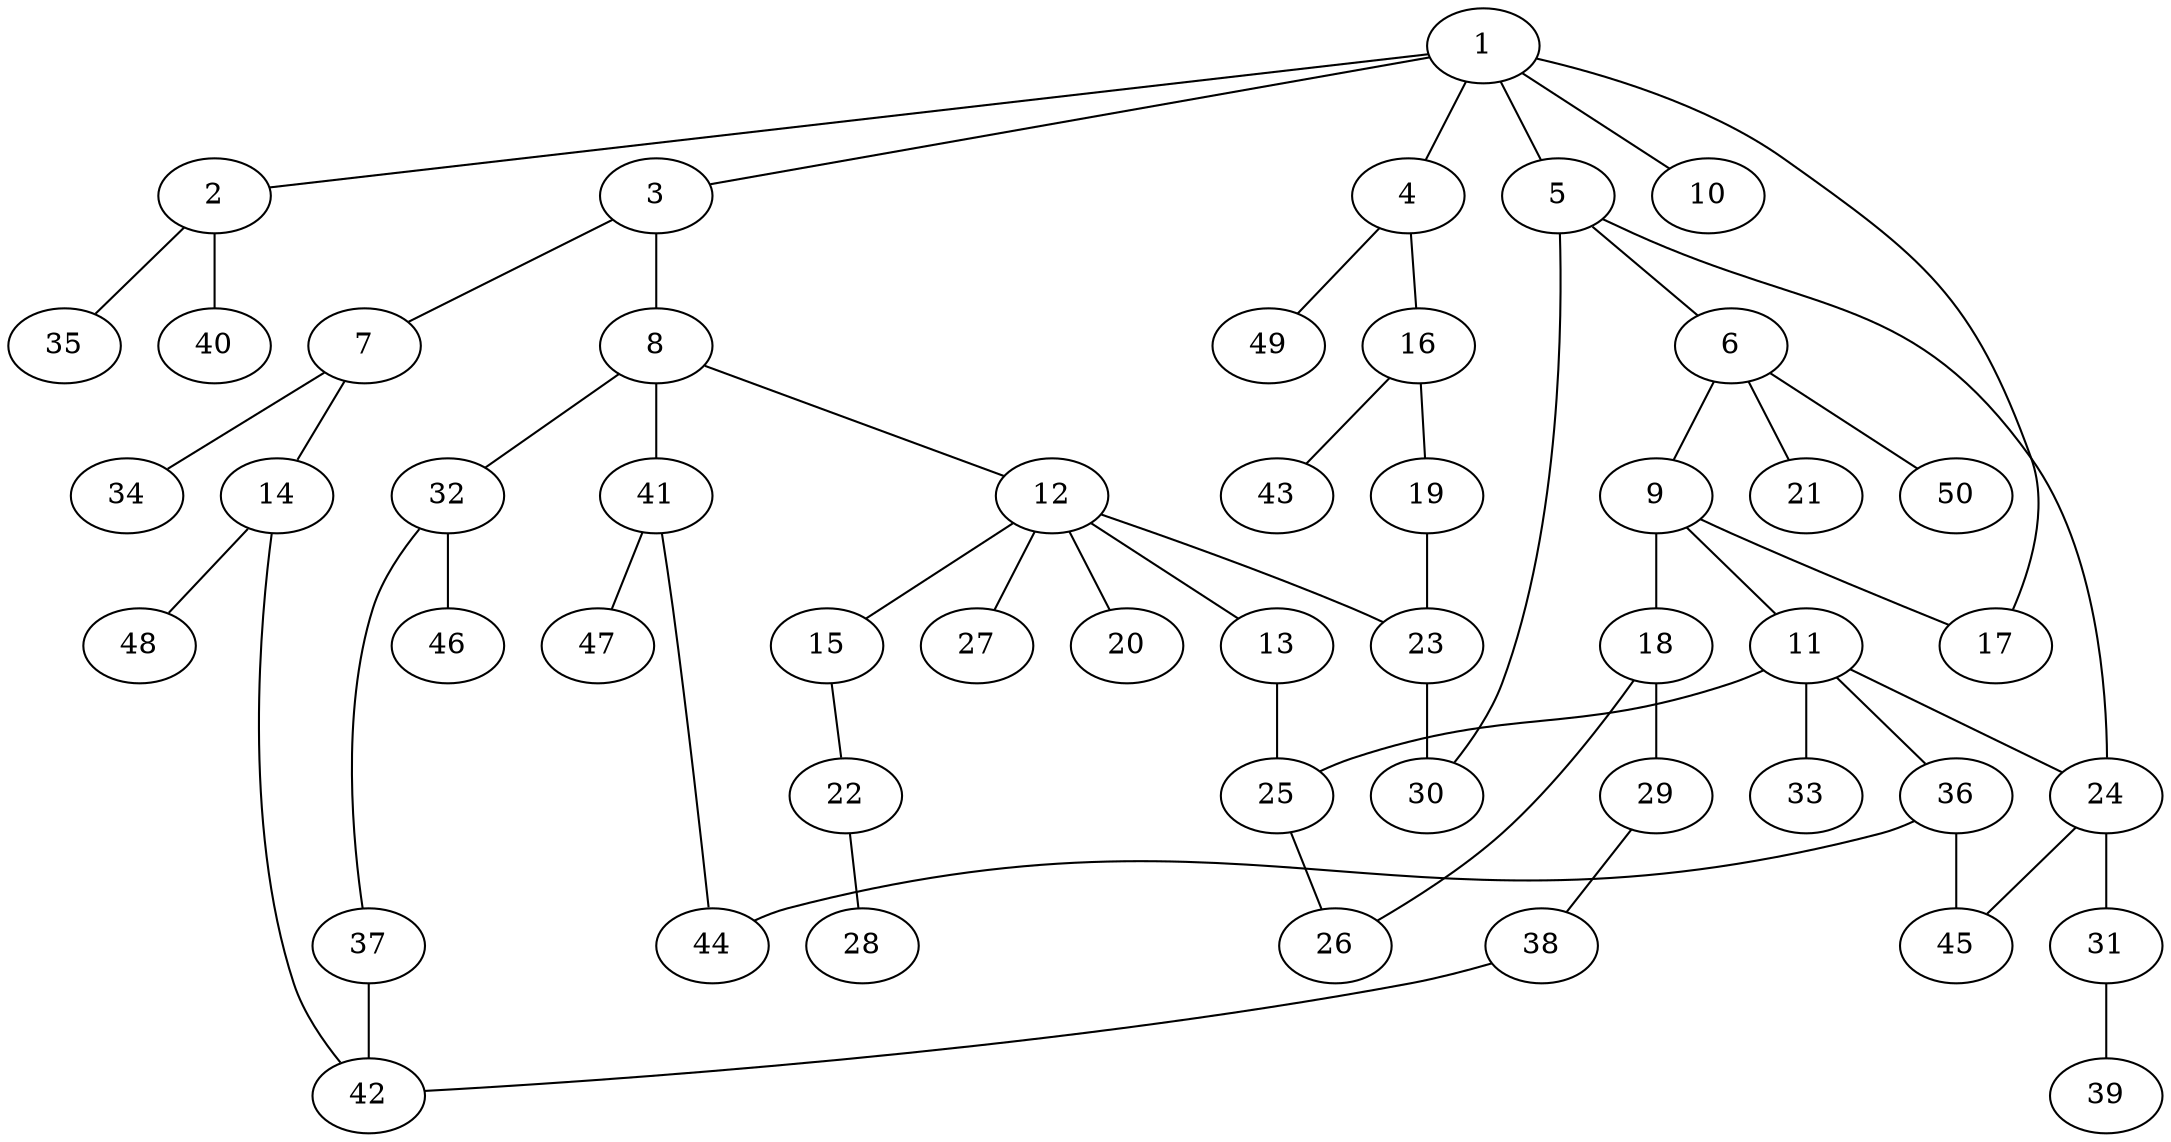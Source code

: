 graph graphname {1--2
1--3
1--4
1--5
1--10
1--17
2--35
2--40
3--7
3--8
4--16
4--49
5--6
5--24
5--30
6--9
6--21
6--50
7--14
7--34
8--12
8--32
8--41
9--11
9--17
9--18
11--24
11--25
11--33
11--36
12--13
12--15
12--20
12--23
12--27
13--25
14--42
14--48
15--22
16--19
16--43
18--26
18--29
19--23
22--28
23--30
24--31
24--45
25--26
29--38
31--39
32--37
32--46
36--44
36--45
37--42
38--42
41--44
41--47
}
